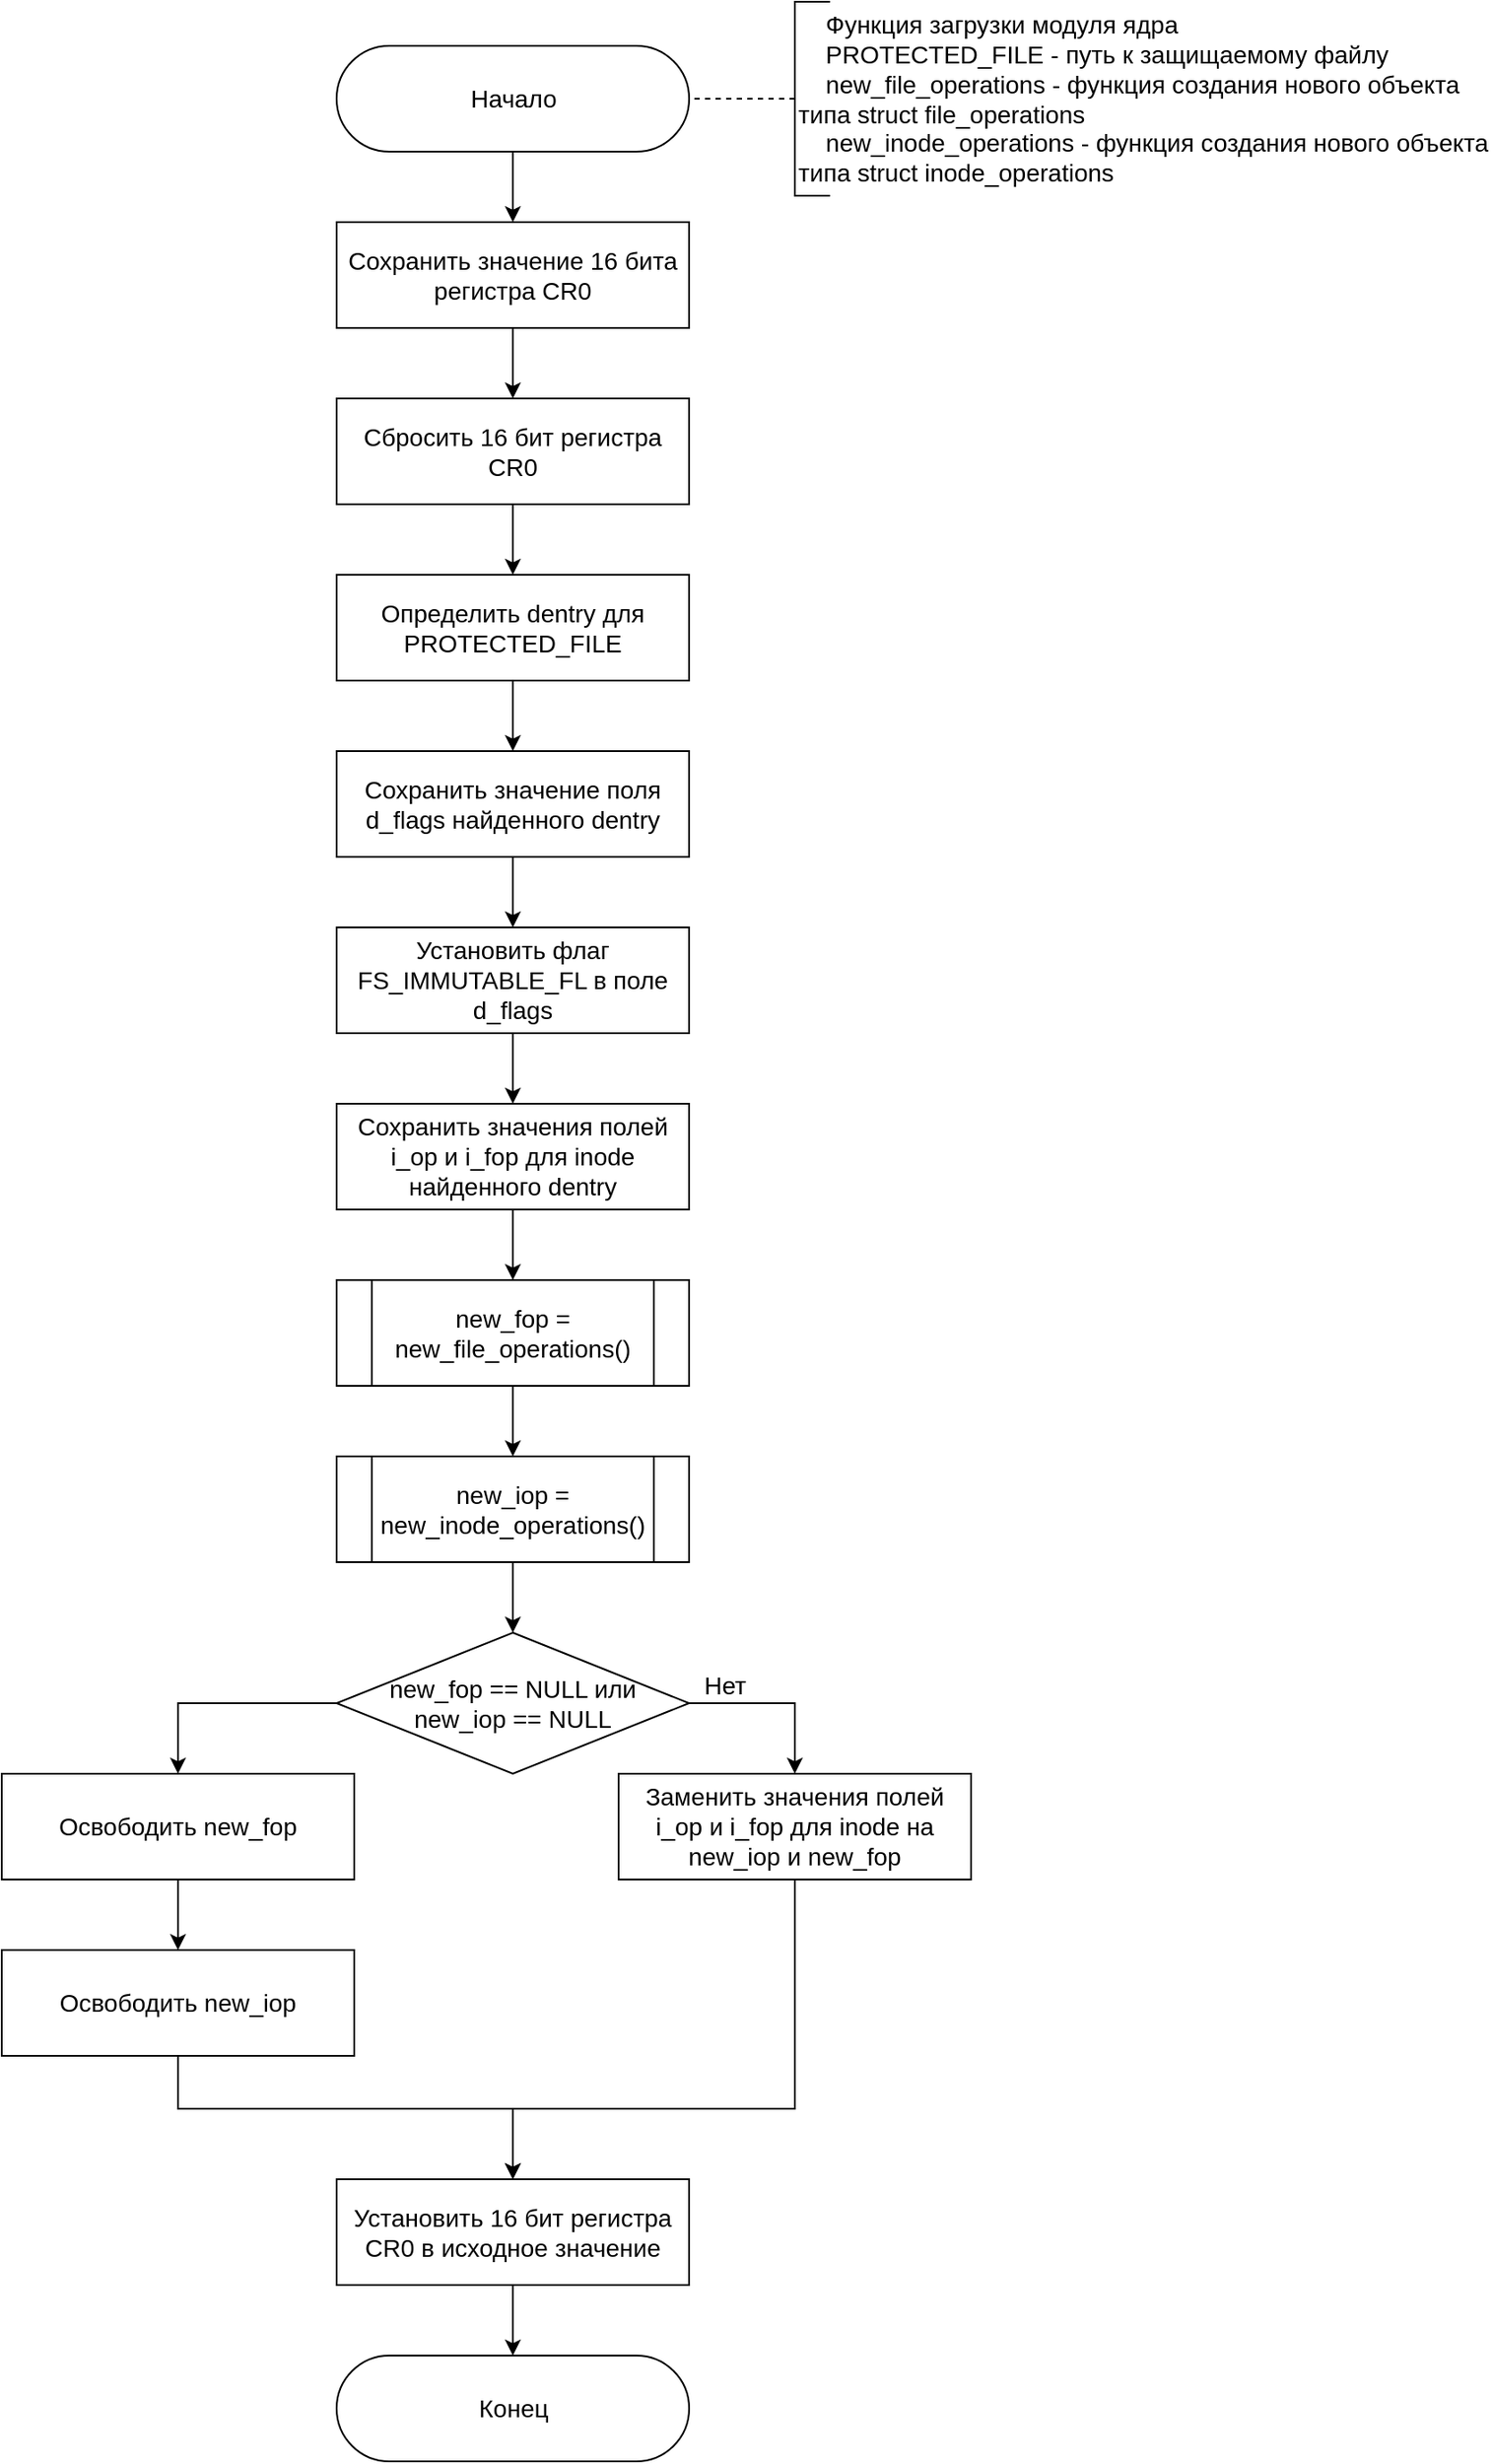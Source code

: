 <mxfile>
    <diagram id="LvuXZrQ7Tg6OYWz3CXxq" name="Page-1">
        <mxGraphModel dx="856" dy="496" grid="1" gridSize="10" guides="1" tooltips="1" connect="1" arrows="1" fold="1" page="1" pageScale="1" pageWidth="1654" pageHeight="2336" math="0" shadow="0">
            <root>
                <mxCell id="0"/>
                <mxCell id="1" parent="0"/>
                <mxCell id="23" style="edgeStyle=none;html=1;exitX=0.5;exitY=0.5;exitDx=0;exitDy=30;exitPerimeter=0;entryX=0.5;entryY=0;entryDx=0;entryDy=0;fontSize=14;endArrow=classic;endFill=1;" parent="1" source="2" target="14" edge="1">
                    <mxGeometry relative="1" as="geometry"/>
                </mxCell>
                <mxCell id="2" value="Начало" style="html=1;dashed=0;whitespace=wrap;shape=mxgraph.dfd.start;fontSize=14;" parent="1" vertex="1">
                    <mxGeometry x="380" y="80" width="200" height="60" as="geometry"/>
                </mxCell>
                <mxCell id="7" style="edgeStyle=none;html=1;entryX=1;entryY=0.5;entryDx=0;entryDy=0;entryPerimeter=0;fontSize=14;endArrow=none;endFill=0;dashed=1;" parent="1" source="6" target="2" edge="1">
                    <mxGeometry relative="1" as="geometry"/>
                </mxCell>
                <mxCell id="6" value="&amp;nbsp; &amp;nbsp; Функция загрузки модуля ядра&lt;br&gt;&amp;nbsp; &amp;nbsp; PROTECTED_FILE - путь к защищаемому файлу&lt;br&gt;&amp;nbsp; &amp;nbsp; new_file_operations - функция создания нового объекта&amp;nbsp;&lt;br&gt;типа struct file_operations&lt;br&gt;&amp;nbsp; &amp;nbsp; new_inode_operations - функция создания нового объекта&lt;br&gt;типа struct inode_operations" style="strokeWidth=1;html=1;shape=mxgraph.flowchart.annotation_1;align=left;pointerEvents=1;fontSize=14;" parent="1" vertex="1">
                    <mxGeometry x="640" y="55" width="20" height="110" as="geometry"/>
                </mxCell>
                <mxCell id="26" style="edgeStyle=none;html=1;exitX=0.5;exitY=1;exitDx=0;exitDy=0;entryX=0.5;entryY=0;entryDx=0;entryDy=0;fontSize=14;endArrow=classic;endFill=1;" parent="1" source="8" target="9" edge="1">
                    <mxGeometry relative="1" as="geometry"/>
                </mxCell>
                <mxCell id="8" value="Определить dentry для PROTECTED_FILE" style="whiteSpace=wrap;html=1;fontSize=14;strokeWidth=1;" parent="1" vertex="1">
                    <mxGeometry x="380" y="380" width="200" height="60" as="geometry"/>
                </mxCell>
                <mxCell id="27" style="edgeStyle=none;html=1;exitX=0.5;exitY=1;exitDx=0;exitDy=0;entryX=0.5;entryY=0;entryDx=0;entryDy=0;fontSize=14;endArrow=classic;endFill=1;" parent="1" source="9" target="15" edge="1">
                    <mxGeometry relative="1" as="geometry"/>
                </mxCell>
                <mxCell id="9" value="Сохранить значение поля d_flags найденного dentry" style="whiteSpace=wrap;html=1;fontSize=14;strokeWidth=1;" parent="1" vertex="1">
                    <mxGeometry x="380" y="480" width="200" height="60" as="geometry"/>
                </mxCell>
                <mxCell id="25" style="edgeStyle=none;html=1;exitX=0.5;exitY=1;exitDx=0;exitDy=0;entryX=0.5;entryY=0;entryDx=0;entryDy=0;fontSize=14;endArrow=classic;endFill=1;" parent="1" source="12" target="8" edge="1">
                    <mxGeometry relative="1" as="geometry"/>
                </mxCell>
                <mxCell id="12" value="Сбросить 16 бит регистра CR0" style="whiteSpace=wrap;html=1;fontSize=14;strokeWidth=1;" parent="1" vertex="1">
                    <mxGeometry x="380" y="280" width="200" height="60" as="geometry"/>
                </mxCell>
                <mxCell id="24" style="edgeStyle=none;html=1;exitX=0.5;exitY=1;exitDx=0;exitDy=0;entryX=0.5;entryY=0;entryDx=0;entryDy=0;fontSize=14;endArrow=classic;endFill=1;" parent="1" source="14" target="12" edge="1">
                    <mxGeometry relative="1" as="geometry"/>
                </mxCell>
                <mxCell id="14" value="Сохранить значение 16 бита регистра CR0" style="whiteSpace=wrap;html=1;fontSize=14;strokeWidth=1;" parent="1" vertex="1">
                    <mxGeometry x="380" y="180" width="200" height="60" as="geometry"/>
                </mxCell>
                <mxCell id="28" style="edgeStyle=none;html=1;exitX=0.5;exitY=1;exitDx=0;exitDy=0;entryX=0.5;entryY=0;entryDx=0;entryDy=0;fontSize=14;endArrow=classic;endFill=1;" parent="1" source="15" target="16" edge="1">
                    <mxGeometry relative="1" as="geometry"/>
                </mxCell>
                <mxCell id="15" value="Установить флаг FS_IMMUTABLE_FL в поле d_flags" style="whiteSpace=wrap;html=1;fontSize=14;strokeWidth=1;" parent="1" vertex="1">
                    <mxGeometry x="380" y="580" width="200" height="60" as="geometry"/>
                </mxCell>
                <mxCell id="29" style="edgeStyle=none;html=1;exitX=0.5;exitY=1;exitDx=0;exitDy=0;entryX=0.5;entryY=0;entryDx=0;entryDy=0;fontSize=14;endArrow=classic;endFill=1;" parent="1" source="16" target="17" edge="1">
                    <mxGeometry relative="1" as="geometry"/>
                </mxCell>
                <mxCell id="16" value="Сохранить значения полей i_op и i_fop для inode найденного dentry" style="whiteSpace=wrap;html=1;fontSize=14;strokeWidth=1;" parent="1" vertex="1">
                    <mxGeometry x="380" y="680" width="200" height="60" as="geometry"/>
                </mxCell>
                <mxCell id="30" style="edgeStyle=none;html=1;exitX=0.5;exitY=1;exitDx=0;exitDy=0;entryX=0.5;entryY=0;entryDx=0;entryDy=0;fontSize=14;endArrow=classic;endFill=1;" parent="1" source="17" target="18" edge="1">
                    <mxGeometry relative="1" as="geometry"/>
                </mxCell>
                <mxCell id="17" value="new_fop = new_file_operations()" style="shape=process;whiteSpace=wrap;html=1;backgroundOutline=1;fontSize=14;strokeWidth=1;" parent="1" vertex="1">
                    <mxGeometry x="380" y="780" width="200" height="60" as="geometry"/>
                </mxCell>
                <mxCell id="42" style="edgeStyle=none;rounded=0;html=1;exitX=0.5;exitY=1;exitDx=0;exitDy=0;entryX=0.5;entryY=0;entryDx=0;entryDy=0;fontSize=14;endArrow=classic;endFill=1;" parent="1" source="18" target="34" edge="1">
                    <mxGeometry relative="1" as="geometry"/>
                </mxCell>
                <mxCell id="18" value="new_iop = new_inode_operations()" style="shape=process;whiteSpace=wrap;html=1;backgroundOutline=1;fontSize=14;strokeWidth=1;" parent="1" vertex="1">
                    <mxGeometry x="380" y="880" width="200" height="60" as="geometry"/>
                </mxCell>
                <mxCell id="20" value="Заменить значения полей i_op и i_fop для inode на new_iop и new_fop" style="whiteSpace=wrap;html=1;fontSize=14;strokeWidth=1;" parent="1" vertex="1">
                    <mxGeometry x="540" y="1060" width="200" height="60" as="geometry"/>
                </mxCell>
                <mxCell id="33" style="edgeStyle=none;html=1;entryX=0.5;entryY=0;entryDx=0;entryDy=0;fontSize=14;endArrow=classic;endFill=1;rounded=0;exitX=0.5;exitY=1;exitDx=0;exitDy=0;" parent="1" source="20" target="43" edge="1">
                    <mxGeometry relative="1" as="geometry">
                        <Array as="points">
                            <mxPoint x="640" y="1250"/>
                            <mxPoint x="480" y="1250"/>
                        </Array>
                        <mxPoint x="610" y="1170" as="sourcePoint"/>
                        <mxPoint x="480" y="1350" as="targetPoint"/>
                    </mxGeometry>
                </mxCell>
                <mxCell id="35" style="edgeStyle=none;html=1;exitX=1;exitY=0.5;exitDx=0;exitDy=0;entryX=0.5;entryY=0;entryDx=0;entryDy=0;fontSize=14;endArrow=classic;endFill=1;rounded=0;" parent="1" source="34" target="20" edge="1">
                    <mxGeometry relative="1" as="geometry">
                        <Array as="points">
                            <mxPoint x="640" y="1020"/>
                        </Array>
                    </mxGeometry>
                </mxCell>
                <mxCell id="36" value="Нет" style="edgeLabel;html=1;align=center;verticalAlign=middle;resizable=0;points=[];fontSize=14;" parent="35" vertex="1" connectable="0">
                    <mxGeometry x="-0.116" relative="1" as="geometry">
                        <mxPoint x="-24" y="-10" as="offset"/>
                    </mxGeometry>
                </mxCell>
                <mxCell id="39" style="edgeStyle=none;rounded=0;html=1;exitX=0;exitY=0.5;exitDx=0;exitDy=0;entryX=0.5;entryY=0;entryDx=0;entryDy=0;fontSize=14;endArrow=classic;endFill=1;" parent="1" source="34" target="37" edge="1">
                    <mxGeometry relative="1" as="geometry">
                        <Array as="points">
                            <mxPoint x="290" y="1020"/>
                        </Array>
                    </mxGeometry>
                </mxCell>
                <mxCell id="34" value="new_fop == NULL или&lt;br&gt;new_iop == NULL" style="rhombus;whiteSpace=wrap;html=1;fontSize=14;strokeWidth=1;" parent="1" vertex="1">
                    <mxGeometry x="380" y="980" width="200" height="80" as="geometry"/>
                </mxCell>
                <mxCell id="40" style="edgeStyle=none;rounded=0;html=1;exitX=0.5;exitY=1;exitDx=0;exitDy=0;entryX=0.5;entryY=0;entryDx=0;entryDy=0;fontSize=14;endArrow=classic;endFill=1;" parent="1" source="37" target="38" edge="1">
                    <mxGeometry relative="1" as="geometry"/>
                </mxCell>
                <mxCell id="37" value="Освободить new_fop" style="whiteSpace=wrap;html=1;fontSize=14;strokeWidth=1;" parent="1" vertex="1">
                    <mxGeometry x="190" y="1060" width="200" height="60" as="geometry"/>
                </mxCell>
                <mxCell id="41" style="edgeStyle=none;rounded=0;html=1;exitX=0.5;exitY=1;exitDx=0;exitDy=0;entryX=0.5;entryY=0;entryDx=0;entryDy=0;fontSize=14;endArrow=classic;endFill=1;" parent="1" source="38" target="43" edge="1">
                    <mxGeometry relative="1" as="geometry">
                        <Array as="points">
                            <mxPoint x="290" y="1250"/>
                            <mxPoint x="480" y="1250"/>
                        </Array>
                        <mxPoint x="480" y="1350" as="targetPoint"/>
                    </mxGeometry>
                </mxCell>
                <mxCell id="38" value="Освободить new_iop" style="whiteSpace=wrap;html=1;fontSize=14;strokeWidth=1;" parent="1" vertex="1">
                    <mxGeometry x="190" y="1160" width="200" height="60" as="geometry"/>
                </mxCell>
                <mxCell id="45" style="edgeStyle=none;html=1;exitX=0.5;exitY=1;exitDx=0;exitDy=0;entryX=0.5;entryY=0.5;entryDx=0;entryDy=-30;entryPerimeter=0;" edge="1" parent="1" source="43" target="44">
                    <mxGeometry relative="1" as="geometry"/>
                </mxCell>
                <mxCell id="43" value="Установить 16 бит регистра CR0 в исходное значение" style="whiteSpace=wrap;html=1;fontSize=14;strokeWidth=1;" vertex="1" parent="1">
                    <mxGeometry x="380" y="1290" width="200" height="60" as="geometry"/>
                </mxCell>
                <mxCell id="44" value="Конец" style="html=1;dashed=0;whitespace=wrap;shape=mxgraph.dfd.start;fontSize=14;" vertex="1" parent="1">
                    <mxGeometry x="380" y="1390" width="200" height="60" as="geometry"/>
                </mxCell>
            </root>
        </mxGraphModel>
    </diagram>
</mxfile>